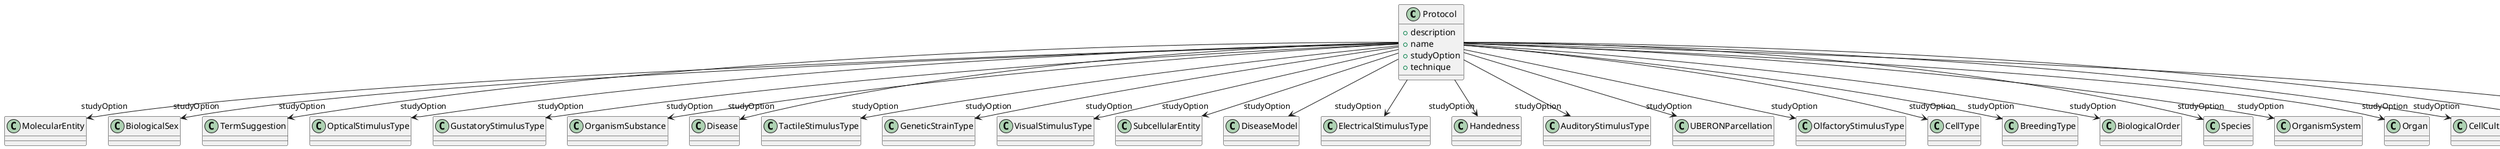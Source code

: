 @startuml
class Protocol {
+description
+name
+studyOption
+technique

}
Protocol -d-> "studyOption" MolecularEntity
Protocol -d-> "studyOption" BiologicalSex
Protocol -d-> "studyOption" TermSuggestion
Protocol -d-> "studyOption" OpticalStimulusType
Protocol -d-> "studyOption" GustatoryStimulusType
Protocol -d-> "studyOption" OrganismSubstance
Protocol -d-> "studyOption" Disease
Protocol -d-> "studyOption" TactileStimulusType
Protocol -d-> "studyOption" GeneticStrainType
Protocol -d-> "studyOption" VisualStimulusType
Protocol -d-> "studyOption" SubcellularEntity
Protocol -d-> "studyOption" DiseaseModel
Protocol -d-> "studyOption" ElectricalStimulusType
Protocol -d-> "studyOption" Handedness
Protocol -d-> "studyOption" AuditoryStimulusType
Protocol -d-> "studyOption" UBERONParcellation
Protocol -d-> "studyOption" OlfactoryStimulusType
Protocol -d-> "studyOption" CellType
Protocol -d-> "studyOption" BreedingType
Protocol -d-> "studyOption" BiologicalOrder
Protocol -d-> "studyOption" Species
Protocol -d-> "studyOption" OrganismSystem
Protocol -d-> "studyOption" Organ
Protocol -d-> "studyOption" CellCultureType
Protocol -d-> "studyOption" AnatomicalEntity
Protocol -d-> "technique" Technique

@enduml